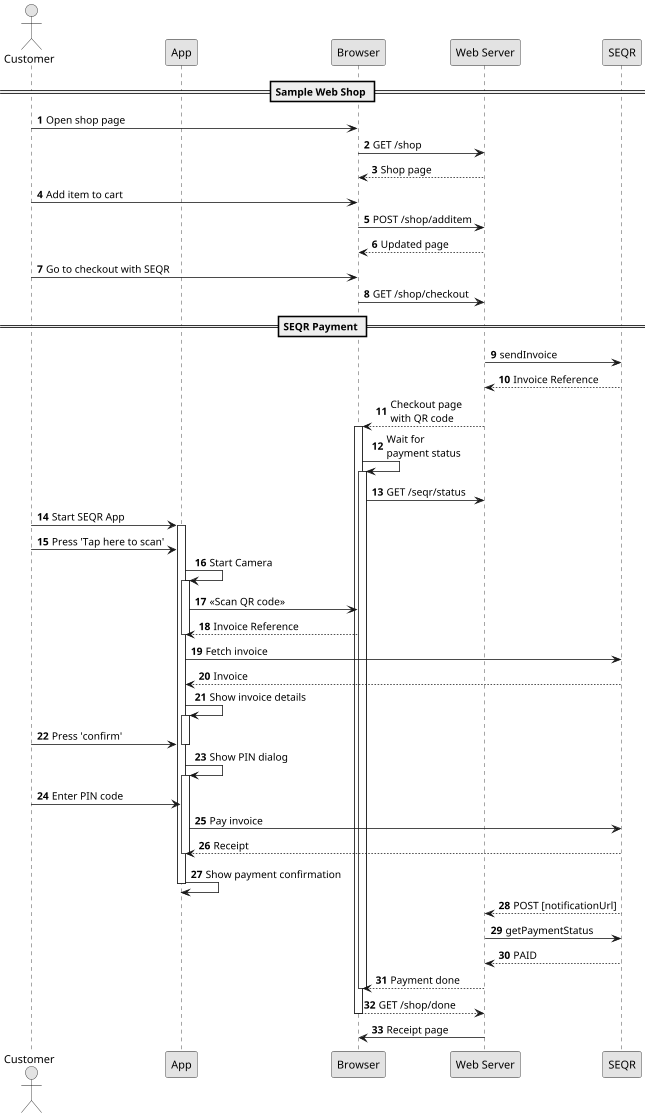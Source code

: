 @startuml

scale 650 width
skinparam monochrome true
autonumber

== Sample Web Shop ==

actor Customer as "Customer"
participant App as "App"
participant Browser as "Browser"
participant WebServer as "Web Server"
participant Backend as "SEQR"

Customer->Browser: Open shop page
Browser->WebServer: GET /shop
WebServer-->Browser: Shop page

Customer->Browser: Add item to cart
Browser->WebServer: POST /shop/additem
WebServer-->Browser: Updated page

Customer->Browser: Go to checkout with SEQR
Browser->WebServer: GET /shop/checkout

== SEQR Payment ==

WebServer->Backend: sendInvoice
Backend-->WebServer: Invoice Reference
WebServer-->Browser: Checkout page \nwith QR code
activate Browser
Browser->Browser: Wait for\npayment status
activate Browser
Browser->WebServer: GET /seqr/status

Customer->App: Start SEQR App
activate App
Customer->App: Press 'Tap here to scan'
App -> App: Start Camera
activate App
App ->Browser: << Scan QR code >>
Browser --> App: Invoice Reference
deactivate App

App->Backend: Fetch invoice
Backend-->App: Invoice
App -> App: Show invoice details
activate App
Customer->App: Press 'confirm'
deactivate App

App -> App: Show PIN dialog
activate App
Customer->App: Enter PIN code
App->Backend: Pay invoice
Backend-->App: Receipt
deactivate App
App -> App: Show payment confirmation
deactivate App

Backend-->WebServer: POST [notificationUrl]
WebServer->Backend: getPaymentStatus
Backend-->WebServer: PAID
WebServer-->Browser: Payment done
deactivate Browser
Browser-->WebServer: GET /shop/done
deactivate Browser
WebServer->Browser: Receipt page

@enduml